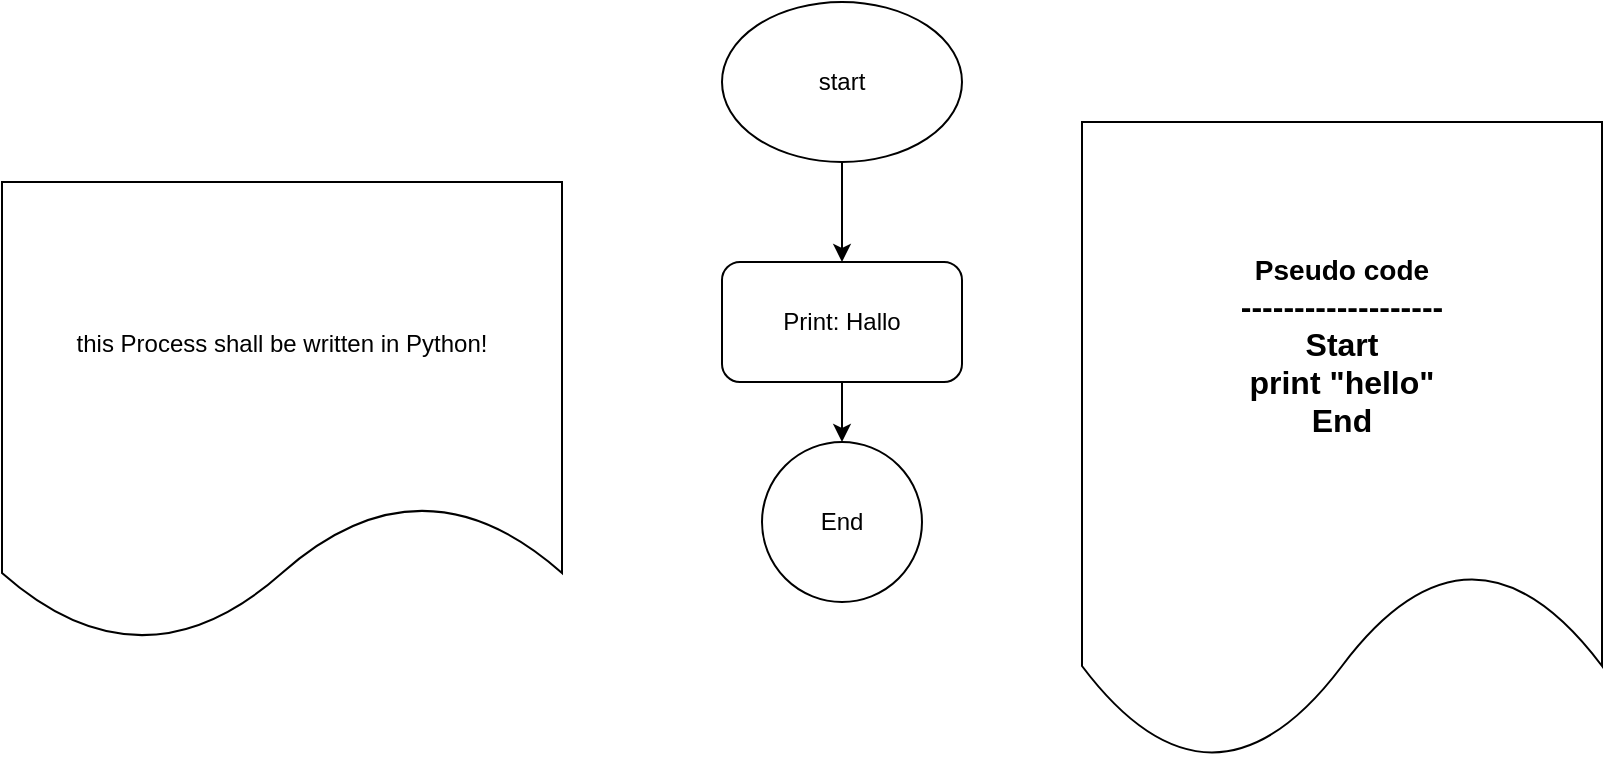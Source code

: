 <mxfile version="28.1.2">
  <diagram name="Seite-1" id="u77i2v4m4T8283ooFy7D">
    <mxGraphModel dx="1410" dy="825" grid="1" gridSize="10" guides="1" tooltips="1" connect="1" arrows="1" fold="1" page="1" pageScale="1" pageWidth="827" pageHeight="1169" math="0" shadow="0">
      <root>
        <mxCell id="0" />
        <mxCell id="1" parent="0" />
        <mxCell id="wzxbzPgILUPROMOV5CDE-7" style="edgeStyle=orthogonalEdgeStyle;rounded=0;orthogonalLoop=1;jettySize=auto;html=1;entryX=0.5;entryY=0;entryDx=0;entryDy=0;" edge="1" parent="1" source="wzxbzPgILUPROMOV5CDE-1" target="wzxbzPgILUPROMOV5CDE-2">
          <mxGeometry relative="1" as="geometry" />
        </mxCell>
        <mxCell id="wzxbzPgILUPROMOV5CDE-1" value="start" style="ellipse;whiteSpace=wrap;html=1;" vertex="1" parent="1">
          <mxGeometry x="370" y="70" width="120" height="80" as="geometry" />
        </mxCell>
        <mxCell id="wzxbzPgILUPROMOV5CDE-6" value="" style="edgeStyle=orthogonalEdgeStyle;rounded=0;orthogonalLoop=1;jettySize=auto;html=1;" edge="1" parent="1" source="wzxbzPgILUPROMOV5CDE-2" target="wzxbzPgILUPROMOV5CDE-4">
          <mxGeometry relative="1" as="geometry" />
        </mxCell>
        <mxCell id="wzxbzPgILUPROMOV5CDE-2" value="Print: Hallo" style="rounded=1;whiteSpace=wrap;html=1;" vertex="1" parent="1">
          <mxGeometry x="370" y="200" width="120" height="60" as="geometry" />
        </mxCell>
        <mxCell id="wzxbzPgILUPROMOV5CDE-4" value="End" style="ellipse;whiteSpace=wrap;html=1;aspect=fixed;" vertex="1" parent="1">
          <mxGeometry x="390" y="290" width="80" height="80" as="geometry" />
        </mxCell>
        <mxCell id="wzxbzPgILUPROMOV5CDE-8" value="this Process shall be written in Python!" style="shape=document;whiteSpace=wrap;html=1;boundedLbl=1;" vertex="1" parent="1">
          <mxGeometry x="10" y="160" width="280" height="230" as="geometry" />
        </mxCell>
        <mxCell id="wzxbzPgILUPROMOV5CDE-9" value="&lt;font style=&quot;font-size: 14px;&quot;&gt;&lt;b&gt;Pseudo code&lt;/b&gt;&lt;/font&gt;&lt;div&gt;&lt;font size=&quot;3&quot;&gt;&lt;b&gt;-------------------&lt;br&gt;&lt;/b&gt;&lt;/font&gt;&lt;div&gt;&lt;font size=&quot;3&quot;&gt;&lt;b&gt;Start&lt;/b&gt;&lt;/font&gt;&lt;/div&gt;&lt;div&gt;&lt;font size=&quot;3&quot;&gt;&lt;b&gt;print &quot;hello&quot;&lt;/b&gt;&lt;/font&gt;&lt;/div&gt;&lt;div&gt;&lt;font size=&quot;3&quot;&gt;&lt;b&gt;End&lt;/b&gt;&lt;/font&gt;&lt;/div&gt;&lt;/div&gt;" style="shape=document;whiteSpace=wrap;html=1;boundedLbl=1;" vertex="1" parent="1">
          <mxGeometry x="550" y="130" width="260" height="320" as="geometry" />
        </mxCell>
      </root>
    </mxGraphModel>
  </diagram>
</mxfile>
